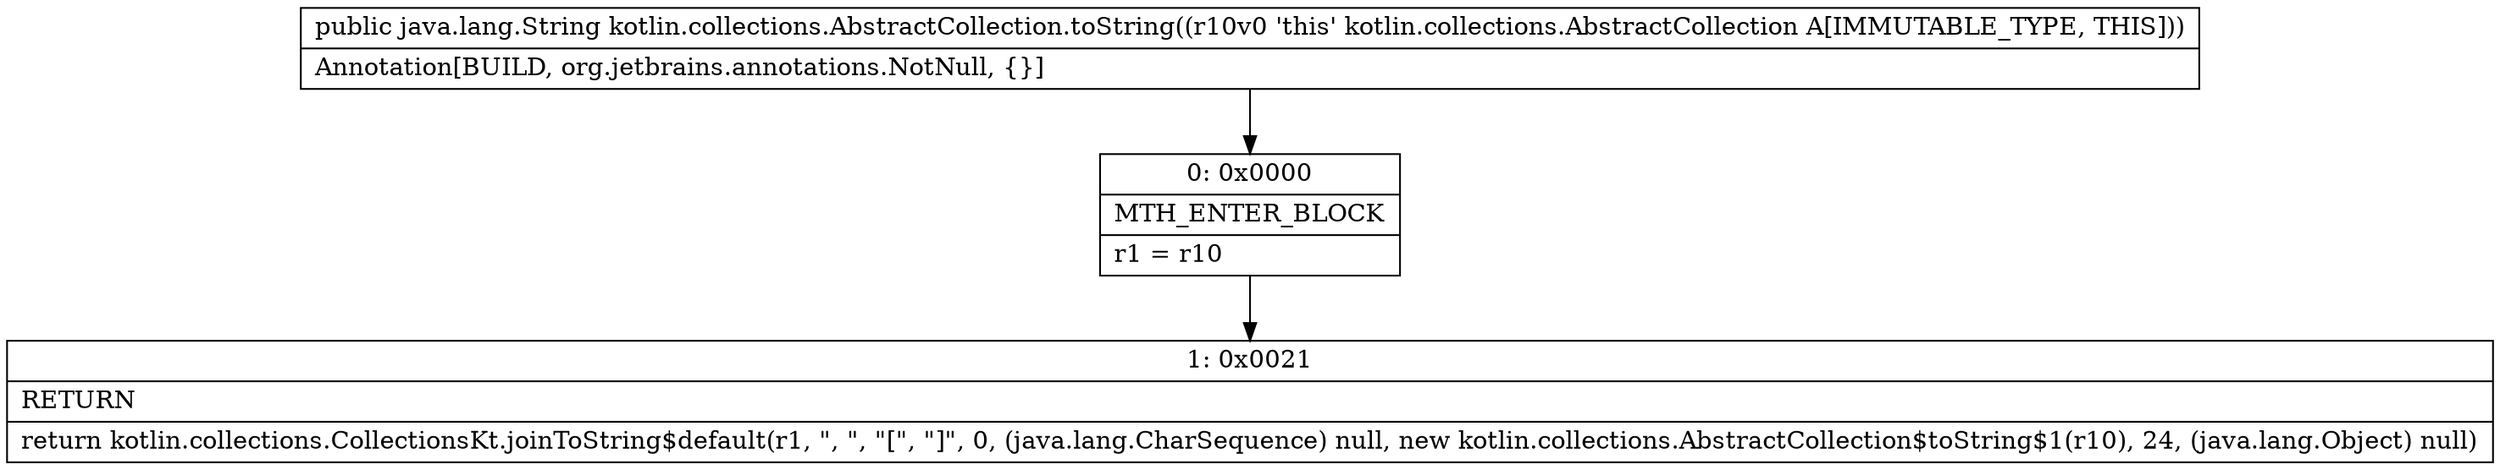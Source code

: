 digraph "CFG forkotlin.collections.AbstractCollection.toString()Ljava\/lang\/String;" {
Node_0 [shape=record,label="{0\:\ 0x0000|MTH_ENTER_BLOCK\l|r1 = r10\l}"];
Node_1 [shape=record,label="{1\:\ 0x0021|RETURN\l|return kotlin.collections.CollectionsKt.joinToString$default(r1, \", \", \"[\", \"]\", 0, (java.lang.CharSequence) null, new kotlin.collections.AbstractCollection$toString$1(r10), 24, (java.lang.Object) null)\l}"];
MethodNode[shape=record,label="{public java.lang.String kotlin.collections.AbstractCollection.toString((r10v0 'this' kotlin.collections.AbstractCollection A[IMMUTABLE_TYPE, THIS]))  | Annotation[BUILD, org.jetbrains.annotations.NotNull, \{\}]\l}"];
MethodNode -> Node_0;
Node_0 -> Node_1;
}

